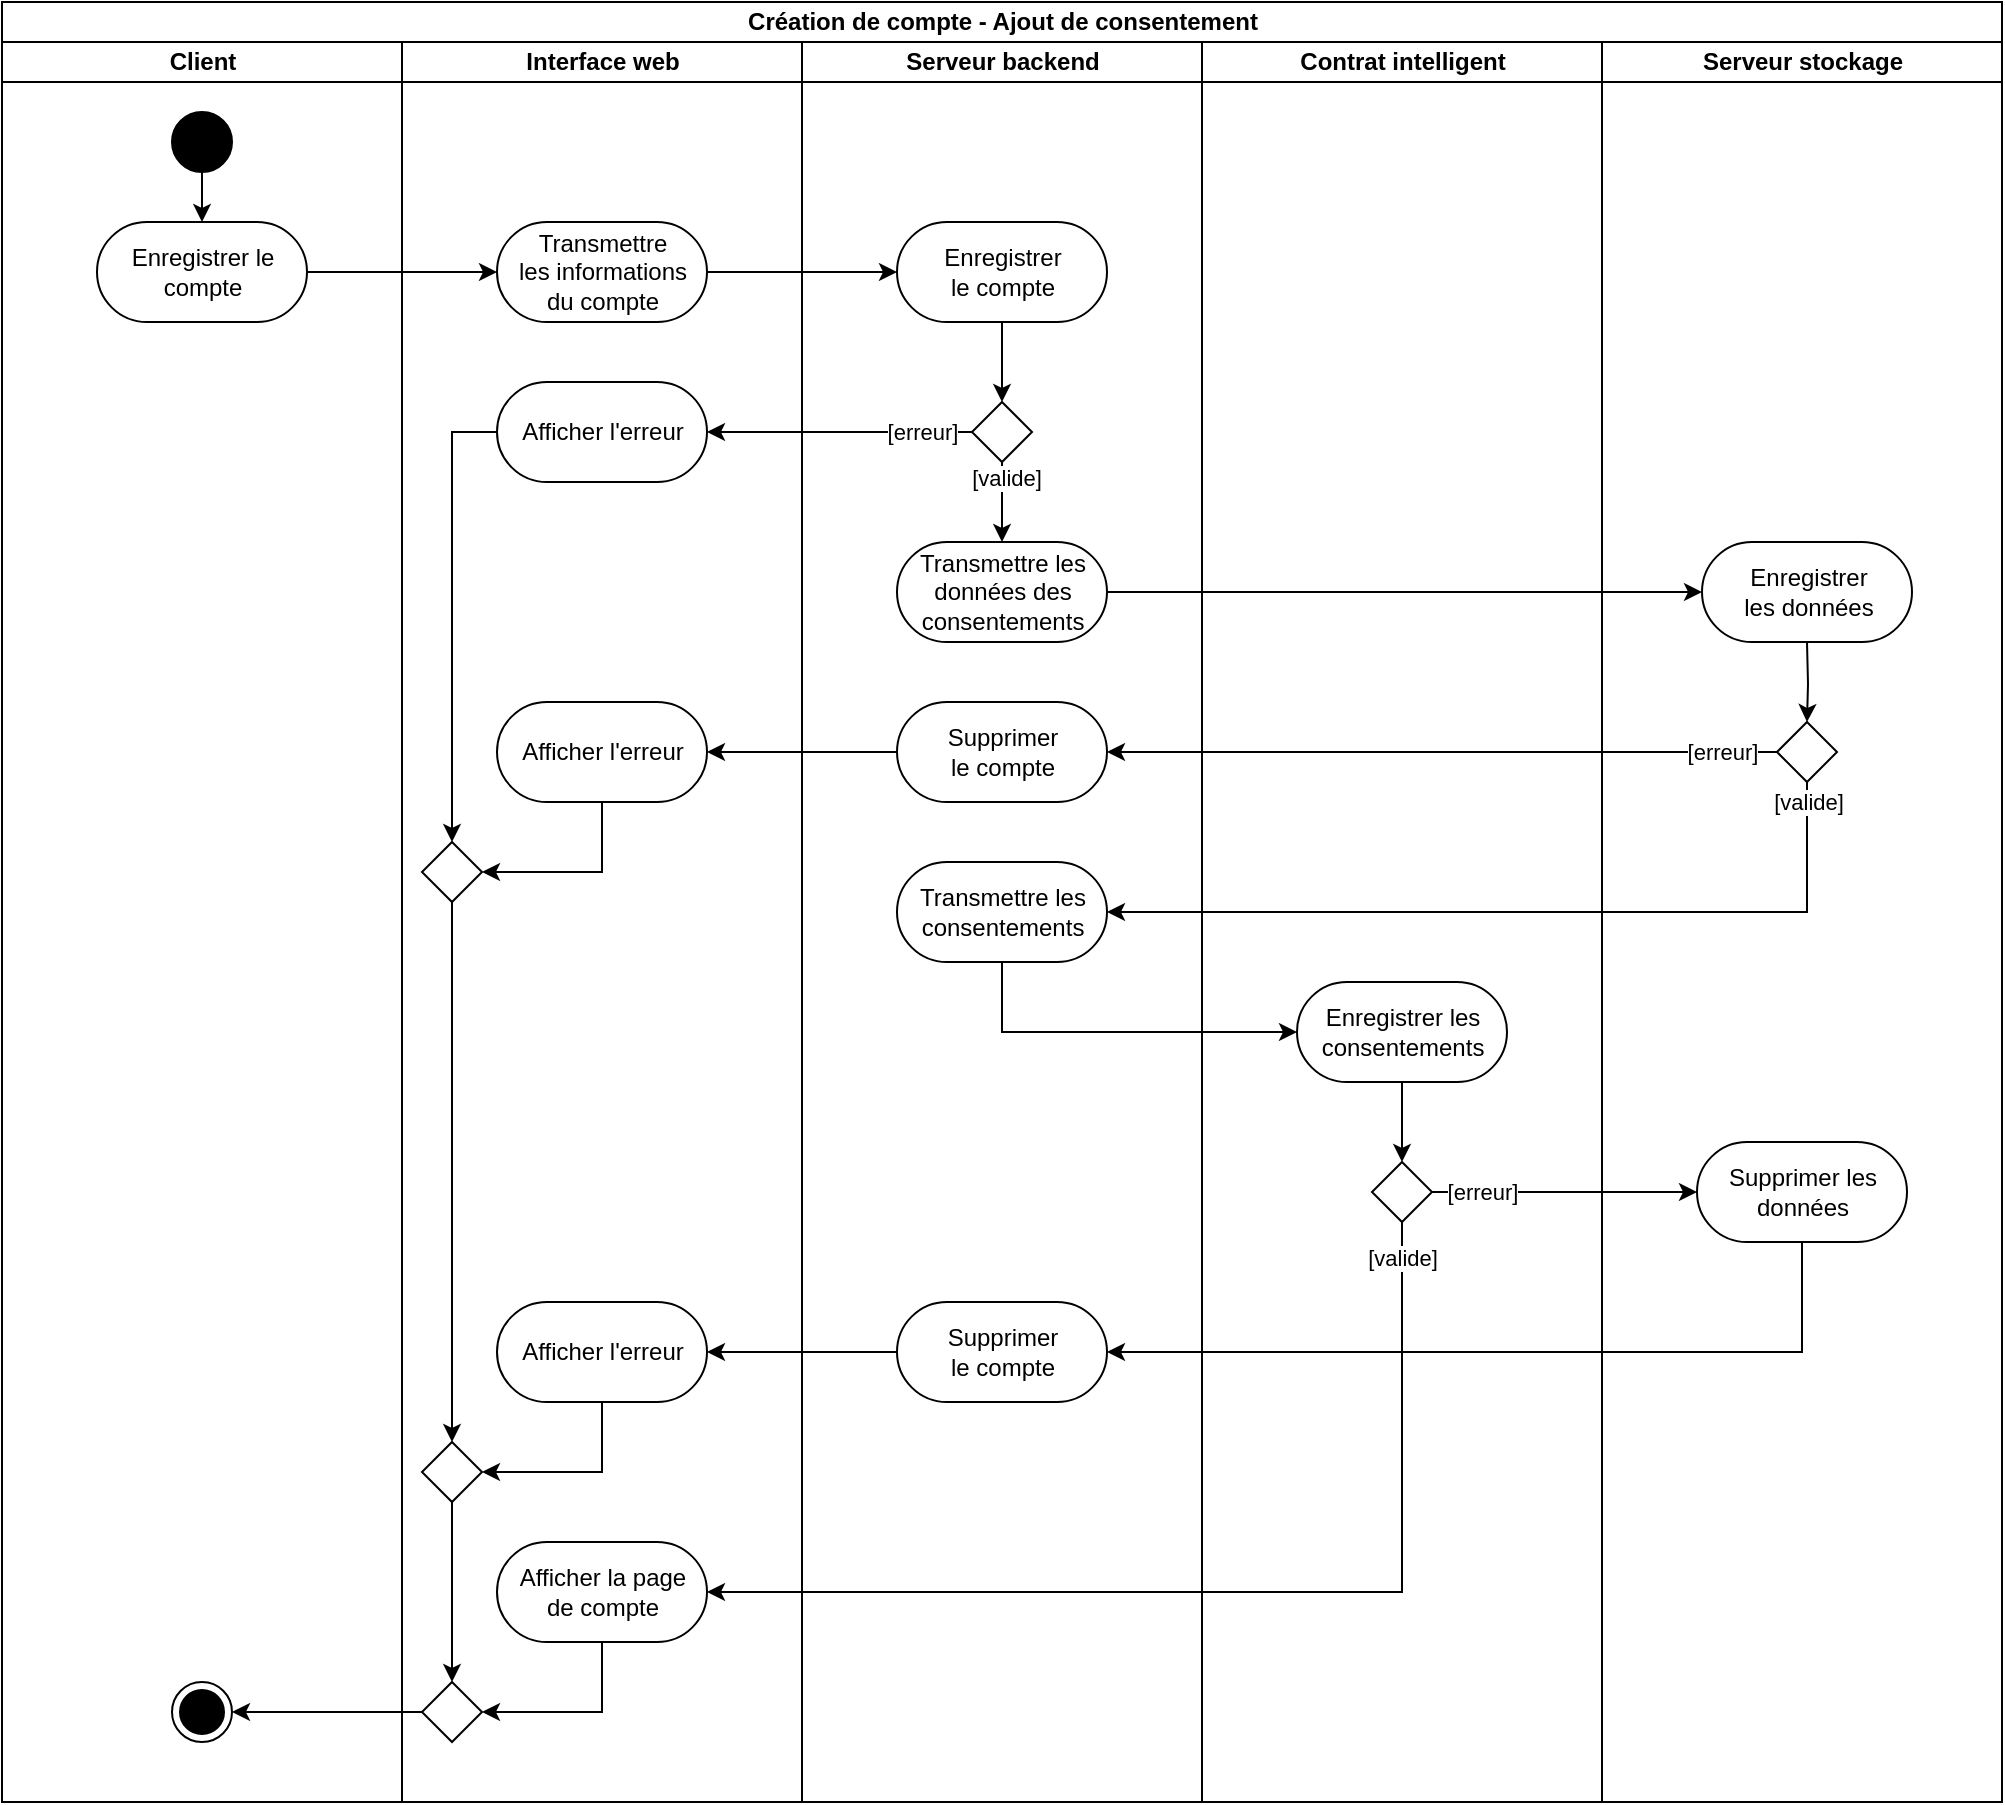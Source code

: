 <mxfile version="20.5.3" type="device"><diagram id="prtHgNgQTEPvFCAcTncT" name="Page-1"><mxGraphModel dx="1514" dy="1389" grid="1" gridSize="10" guides="1" tooltips="1" connect="1" arrows="1" fold="1" page="1" pageScale="1" pageWidth="827" pageHeight="1169" math="0" shadow="0"><root><mxCell id="0"/><mxCell id="1" parent="0"/><mxCell id="gqCPRbg1ySOSwZBqwjCc-161" value="Création de compte - Ajout de consentement" style="swimlane;html=1;childLayout=stackLayout;resizeParent=1;resizeParentMax=0;horizontal=1;startSize=20;horizontalStack=1;" parent="1" vertex="1"><mxGeometry x="40" y="500" width="1000" height="900" as="geometry"/></mxCell><mxCell id="gqCPRbg1ySOSwZBqwjCc-162" value="&lt;div&gt;Client&lt;/div&gt;" style="swimlane;html=1;startSize=20;horizontal=1;" parent="gqCPRbg1ySOSwZBqwjCc-161" vertex="1"><mxGeometry y="20" width="200" height="880" as="geometry"/></mxCell><mxCell id="gqCPRbg1ySOSwZBqwjCc-191" style="edgeStyle=orthogonalEdgeStyle;rounded=0;orthogonalLoop=1;jettySize=auto;html=1;" parent="gqCPRbg1ySOSwZBqwjCc-162" source="gqCPRbg1ySOSwZBqwjCc-189" target="gqCPRbg1ySOSwZBqwjCc-190" edge="1"><mxGeometry relative="1" as="geometry"/></mxCell><mxCell id="gqCPRbg1ySOSwZBqwjCc-189" value="" style="ellipse;fillColor=strokeColor;" parent="gqCPRbg1ySOSwZBqwjCc-162" vertex="1"><mxGeometry x="85" y="35" width="30" height="30" as="geometry"/></mxCell><mxCell id="gqCPRbg1ySOSwZBqwjCc-190" value="Enregistrer le&lt;br&gt;compte" style="html=1;dashed=0;whitespace=wrap;shape=mxgraph.dfd.start" parent="gqCPRbg1ySOSwZBqwjCc-162" vertex="1"><mxGeometry x="47.5" y="90" width="105" height="50" as="geometry"/></mxCell><mxCell id="gqCPRbg1ySOSwZBqwjCc-213" value="" style="ellipse;html=1;shape=endState;fillColor=strokeColor;" parent="gqCPRbg1ySOSwZBqwjCc-162" vertex="1"><mxGeometry x="85" y="820" width="30" height="30" as="geometry"/></mxCell><mxCell id="gqCPRbg1ySOSwZBqwjCc-171" value="&lt;div&gt;Interface web&lt;/div&gt;" style="swimlane;html=1;startSize=20;horizontal=1;" parent="gqCPRbg1ySOSwZBqwjCc-161" vertex="1"><mxGeometry x="200" y="20" width="200" height="880" as="geometry"/></mxCell><mxCell id="gqCPRbg1ySOSwZBqwjCc-192" value="Transmettre&lt;br&gt;les informations &lt;br&gt;&lt;div&gt;du compte&lt;/div&gt;" style="html=1;dashed=0;whitespace=wrap;shape=mxgraph.dfd.start" parent="gqCPRbg1ySOSwZBqwjCc-171" vertex="1"><mxGeometry x="47.5" y="90" width="105" height="50" as="geometry"/></mxCell><mxCell id="VRyKBLCJ9ZqMblfWQvL1-20" style="edgeStyle=orthogonalEdgeStyle;rounded=0;orthogonalLoop=1;jettySize=auto;html=1;entryX=0.5;entryY=0;entryDx=0;entryDy=0;" parent="gqCPRbg1ySOSwZBqwjCc-171" source="VRyKBLCJ9ZqMblfWQvL1-9" target="VRyKBLCJ9ZqMblfWQvL1-17" edge="1"><mxGeometry relative="1" as="geometry"/></mxCell><mxCell id="VRyKBLCJ9ZqMblfWQvL1-9" value="Afficher l'erreur" style="html=1;dashed=0;whitespace=wrap;shape=mxgraph.dfd.start" parent="gqCPRbg1ySOSwZBqwjCc-171" vertex="1"><mxGeometry x="47.5" y="170" width="105" height="50" as="geometry"/></mxCell><mxCell id="VRyKBLCJ9ZqMblfWQvL1-68" style="edgeStyle=orthogonalEdgeStyle;rounded=0;orthogonalLoop=1;jettySize=auto;html=1;entryX=0.5;entryY=0;entryDx=0;entryDy=0;" parent="gqCPRbg1ySOSwZBqwjCc-171" source="VRyKBLCJ9ZqMblfWQvL1-17" target="VRyKBLCJ9ZqMblfWQvL1-67" edge="1"><mxGeometry relative="1" as="geometry"/></mxCell><mxCell id="VRyKBLCJ9ZqMblfWQvL1-17" value="" style="rhombus;" parent="gqCPRbg1ySOSwZBqwjCc-171" vertex="1"><mxGeometry x="10" y="400" width="30" height="30" as="geometry"/></mxCell><mxCell id="VRyKBLCJ9ZqMblfWQvL1-63" style="edgeStyle=orthogonalEdgeStyle;rounded=0;orthogonalLoop=1;jettySize=auto;html=1;entryX=1;entryY=0.5;entryDx=0;entryDy=0;" parent="gqCPRbg1ySOSwZBqwjCc-171" source="VRyKBLCJ9ZqMblfWQvL1-23" target="VRyKBLCJ9ZqMblfWQvL1-17" edge="1"><mxGeometry relative="1" as="geometry"><Array as="points"><mxPoint x="100" y="415"/></Array></mxGeometry></mxCell><mxCell id="VRyKBLCJ9ZqMblfWQvL1-23" value="Afficher l'erreur" style="html=1;dashed=0;whitespace=wrap;shape=mxgraph.dfd.start" parent="gqCPRbg1ySOSwZBqwjCc-171" vertex="1"><mxGeometry x="47.5" y="330" width="105" height="50" as="geometry"/></mxCell><mxCell id="2dwwMPBNpz7O7Alznm1B-15" style="edgeStyle=orthogonalEdgeStyle;rounded=0;orthogonalLoop=1;jettySize=auto;html=1;entryX=1;entryY=0.5;entryDx=0;entryDy=0;" edge="1" parent="gqCPRbg1ySOSwZBqwjCc-171" source="gqCPRbg1ySOSwZBqwjCc-212" target="VRyKBLCJ9ZqMblfWQvL1-47"><mxGeometry relative="1" as="geometry"><Array as="points"><mxPoint x="100" y="835"/></Array></mxGeometry></mxCell><mxCell id="gqCPRbg1ySOSwZBqwjCc-212" value="Afficher la page &lt;br&gt;de compte" style="html=1;dashed=0;whitespace=wrap;shape=mxgraph.dfd.start" parent="gqCPRbg1ySOSwZBqwjCc-171" vertex="1"><mxGeometry x="47.5" y="750" width="105" height="50" as="geometry"/></mxCell><mxCell id="2dwwMPBNpz7O7Alznm1B-13" style="edgeStyle=orthogonalEdgeStyle;rounded=0;orthogonalLoop=1;jettySize=auto;html=1;entryX=1;entryY=0.5;entryDx=0;entryDy=0;" edge="1" parent="gqCPRbg1ySOSwZBqwjCc-171" source="VRyKBLCJ9ZqMblfWQvL1-48" target="VRyKBLCJ9ZqMblfWQvL1-67"><mxGeometry relative="1" as="geometry"><Array as="points"><mxPoint x="100" y="715"/></Array></mxGeometry></mxCell><mxCell id="VRyKBLCJ9ZqMblfWQvL1-48" value="Afficher l'erreur" style="html=1;dashed=0;whitespace=wrap;shape=mxgraph.dfd.start" parent="gqCPRbg1ySOSwZBqwjCc-171" vertex="1"><mxGeometry x="47.5" y="630" width="105" height="50" as="geometry"/></mxCell><mxCell id="VRyKBLCJ9ZqMblfWQvL1-47" value="" style="rhombus;" parent="gqCPRbg1ySOSwZBqwjCc-171" vertex="1"><mxGeometry x="10" y="820" width="30" height="30" as="geometry"/></mxCell><mxCell id="2dwwMPBNpz7O7Alznm1B-16" style="edgeStyle=orthogonalEdgeStyle;rounded=0;orthogonalLoop=1;jettySize=auto;html=1;entryX=0.5;entryY=0;entryDx=0;entryDy=0;" edge="1" parent="gqCPRbg1ySOSwZBqwjCc-171" source="VRyKBLCJ9ZqMblfWQvL1-67" target="VRyKBLCJ9ZqMblfWQvL1-47"><mxGeometry relative="1" as="geometry"/></mxCell><mxCell id="VRyKBLCJ9ZqMblfWQvL1-67" value="" style="rhombus;" parent="gqCPRbg1ySOSwZBqwjCc-171" vertex="1"><mxGeometry x="10" y="700" width="30" height="30" as="geometry"/></mxCell><mxCell id="gqCPRbg1ySOSwZBqwjCc-181" value="&lt;div&gt;Serveur backend&lt;br&gt;&lt;/div&gt;" style="swimlane;html=1;startSize=20;horizontal=1;" parent="gqCPRbg1ySOSwZBqwjCc-161" vertex="1"><mxGeometry x="400" y="20" width="200" height="880" as="geometry"/></mxCell><mxCell id="VRyKBLCJ9ZqMblfWQvL1-6" style="edgeStyle=orthogonalEdgeStyle;rounded=0;orthogonalLoop=1;jettySize=auto;html=1;entryX=0.5;entryY=0;entryDx=0;entryDy=0;" parent="gqCPRbg1ySOSwZBqwjCc-181" source="gqCPRbg1ySOSwZBqwjCc-194" target="VRyKBLCJ9ZqMblfWQvL1-5" edge="1"><mxGeometry relative="1" as="geometry"/></mxCell><mxCell id="gqCPRbg1ySOSwZBqwjCc-194" value="Enregistrer &lt;br&gt;le compte " style="html=1;dashed=0;whitespace=wrap;shape=mxgraph.dfd.start" parent="gqCPRbg1ySOSwZBqwjCc-181" vertex="1"><mxGeometry x="47.5" y="90" width="105" height="50" as="geometry"/></mxCell><mxCell id="gqCPRbg1ySOSwZBqwjCc-196" value="Transmettre les &lt;br&gt;données des &lt;br&gt;consentements" style="html=1;dashed=0;whitespace=wrap;shape=mxgraph.dfd.start" parent="gqCPRbg1ySOSwZBqwjCc-181" vertex="1"><mxGeometry x="47.5" y="250" width="105" height="50" as="geometry"/></mxCell><mxCell id="VRyKBLCJ9ZqMblfWQvL1-7" style="edgeStyle=orthogonalEdgeStyle;rounded=0;orthogonalLoop=1;jettySize=auto;html=1;entryX=0.5;entryY=0.5;entryDx=0;entryDy=-25;entryPerimeter=0;" parent="gqCPRbg1ySOSwZBqwjCc-181" source="VRyKBLCJ9ZqMblfWQvL1-5" target="gqCPRbg1ySOSwZBqwjCc-196" edge="1"><mxGeometry relative="1" as="geometry"><Array as="points"><mxPoint x="100" y="220"/><mxPoint x="100" y="220"/></Array></mxGeometry></mxCell><mxCell id="VRyKBLCJ9ZqMblfWQvL1-5" value="" style="rhombus;" parent="gqCPRbg1ySOSwZBqwjCc-181" vertex="1"><mxGeometry x="85" y="180" width="30" height="30" as="geometry"/></mxCell><mxCell id="gqCPRbg1ySOSwZBqwjCc-211" value="Supprimer&lt;br&gt;le compte" style="html=1;dashed=0;whitespace=wrap;shape=mxgraph.dfd.start" parent="gqCPRbg1ySOSwZBqwjCc-181" vertex="1"><mxGeometry x="47.5" y="330" width="105" height="50" as="geometry"/></mxCell><mxCell id="VRyKBLCJ9ZqMblfWQvL1-29" value="&lt;div&gt;Transmettre les&lt;/div&gt;&lt;div&gt;consentements&lt;br&gt;&lt;/div&gt;" style="html=1;dashed=0;whitespace=wrap;shape=mxgraph.dfd.start" parent="gqCPRbg1ySOSwZBqwjCc-181" vertex="1"><mxGeometry x="47.5" y="410" width="105" height="50" as="geometry"/></mxCell><mxCell id="VRyKBLCJ9ZqMblfWQvL1-45" value="Supprimer&lt;br&gt;le compte" style="html=1;dashed=0;whitespace=wrap;shape=mxgraph.dfd.start" parent="gqCPRbg1ySOSwZBqwjCc-181" vertex="1"><mxGeometry x="47.5" y="630" width="105" height="50" as="geometry"/></mxCell><mxCell id="2dwwMPBNpz7O7Alznm1B-2" value="[valide]" style="edgeLabel;html=1;align=center;verticalAlign=middle;resizable=0;points=[];" vertex="1" connectable="0" parent="gqCPRbg1ySOSwZBqwjCc-181"><mxGeometry x="109.998" y="220" as="geometry"><mxPoint x="-8" y="-2" as="offset"/></mxGeometry></mxCell><mxCell id="gqCPRbg1ySOSwZBqwjCc-193" style="edgeStyle=orthogonalEdgeStyle;rounded=0;orthogonalLoop=1;jettySize=auto;html=1;" parent="gqCPRbg1ySOSwZBqwjCc-161" source="gqCPRbg1ySOSwZBqwjCc-190" target="gqCPRbg1ySOSwZBqwjCc-192" edge="1"><mxGeometry relative="1" as="geometry"/></mxCell><mxCell id="gqCPRbg1ySOSwZBqwjCc-195" style="edgeStyle=orthogonalEdgeStyle;rounded=0;orthogonalLoop=1;jettySize=auto;html=1;entryX=0;entryY=0.5;entryDx=0;entryDy=0;entryPerimeter=0;" parent="gqCPRbg1ySOSwZBqwjCc-161" source="gqCPRbg1ySOSwZBqwjCc-192" target="gqCPRbg1ySOSwZBqwjCc-194" edge="1"><mxGeometry relative="1" as="geometry"/></mxCell><mxCell id="gqCPRbg1ySOSwZBqwjCc-187" value="&lt;div&gt;Contrat intelligent&lt;/div&gt;" style="swimlane;html=1;startSize=20;horizontal=1;" parent="gqCPRbg1ySOSwZBqwjCc-161" vertex="1"><mxGeometry x="600" y="20" width="200" height="880" as="geometry"/></mxCell><mxCell id="gqCPRbg1ySOSwZBqwjCc-232" value="Enregistrer les&lt;br&gt;consentements" style="html=1;dashed=0;whitespace=wrap;shape=mxgraph.dfd.start" parent="gqCPRbg1ySOSwZBqwjCc-187" vertex="1"><mxGeometry x="47.5" y="470" width="105" height="50" as="geometry"/></mxCell><mxCell id="VRyKBLCJ9ZqMblfWQvL1-36" value="" style="rhombus;" parent="gqCPRbg1ySOSwZBqwjCc-187" vertex="1"><mxGeometry x="85" y="560" width="30" height="30" as="geometry"/></mxCell><mxCell id="VRyKBLCJ9ZqMblfWQvL1-38" style="edgeStyle=orthogonalEdgeStyle;rounded=0;orthogonalLoop=1;jettySize=auto;html=1;entryX=0.5;entryY=0;entryDx=0;entryDy=0;" parent="gqCPRbg1ySOSwZBqwjCc-187" source="gqCPRbg1ySOSwZBqwjCc-232" target="VRyKBLCJ9ZqMblfWQvL1-36" edge="1"><mxGeometry relative="1" as="geometry"/></mxCell><mxCell id="VRyKBLCJ9ZqMblfWQvL1-19" style="edgeStyle=orthogonalEdgeStyle;rounded=0;orthogonalLoop=1;jettySize=auto;html=1;entryX=1;entryY=0.5;entryDx=0;entryDy=0;entryPerimeter=0;" parent="gqCPRbg1ySOSwZBqwjCc-161" source="VRyKBLCJ9ZqMblfWQvL1-5" target="VRyKBLCJ9ZqMblfWQvL1-9" edge="1"><mxGeometry relative="1" as="geometry"/></mxCell><mxCell id="2dwwMPBNpz7O7Alznm1B-1" value="[erreur]" style="edgeLabel;html=1;align=center;verticalAlign=middle;resizable=0;points=[];" vertex="1" connectable="0" parent="VRyKBLCJ9ZqMblfWQvL1-19"><mxGeometry x="-0.625" relative="1" as="geometry"><mxPoint as="offset"/></mxGeometry></mxCell><mxCell id="VRyKBLCJ9ZqMblfWQvL1-30" style="edgeStyle=orthogonalEdgeStyle;rounded=0;orthogonalLoop=1;jettySize=auto;html=1;entryX=0;entryY=0.5;entryDx=0;entryDy=0;entryPerimeter=0;" parent="gqCPRbg1ySOSwZBqwjCc-161" source="gqCPRbg1ySOSwZBqwjCc-196" target="VRyKBLCJ9ZqMblfWQvL1-33" edge="1"><mxGeometry relative="1" as="geometry"><mxPoint x="647.5" y="295" as="targetPoint"/></mxGeometry></mxCell><mxCell id="VRyKBLCJ9ZqMblfWQvL1-32" style="edgeStyle=orthogonalEdgeStyle;rounded=0;orthogonalLoop=1;jettySize=auto;html=1;entryX=1;entryY=0.5;entryDx=0;entryDy=0;entryPerimeter=0;" parent="gqCPRbg1ySOSwZBqwjCc-161" source="VRyKBLCJ9ZqMblfWQvL1-13" target="gqCPRbg1ySOSwZBqwjCc-211" edge="1"><mxGeometry relative="1" as="geometry"/></mxCell><mxCell id="2dwwMPBNpz7O7Alznm1B-3" value="[erreur]" style="edgeLabel;html=1;align=center;verticalAlign=middle;resizable=0;points=[];" vertex="1" connectable="0" parent="VRyKBLCJ9ZqMblfWQvL1-32"><mxGeometry x="-0.797" y="1" relative="1" as="geometry"><mxPoint x="6" y="-1" as="offset"/></mxGeometry></mxCell><mxCell id="VRyKBLCJ9ZqMblfWQvL1-16" style="edgeStyle=orthogonalEdgeStyle;rounded=0;orthogonalLoop=1;jettySize=auto;html=1;entryX=1;entryY=0.5;entryDx=0;entryDy=0;entryPerimeter=0;" parent="gqCPRbg1ySOSwZBqwjCc-161" source="VRyKBLCJ9ZqMblfWQvL1-13" target="VRyKBLCJ9ZqMblfWQvL1-29" edge="1"><mxGeometry relative="1" as="geometry"><mxPoint x="700" y="440" as="targetPoint"/><Array as="points"><mxPoint x="903" y="455"/></Array></mxGeometry></mxCell><mxCell id="VRyKBLCJ9ZqMblfWQvL1-35" style="edgeStyle=orthogonalEdgeStyle;rounded=0;orthogonalLoop=1;jettySize=auto;html=1;" parent="gqCPRbg1ySOSwZBqwjCc-161" source="VRyKBLCJ9ZqMblfWQvL1-29" target="gqCPRbg1ySOSwZBqwjCc-232" edge="1"><mxGeometry relative="1" as="geometry"><mxPoint x="850" y="515" as="targetPoint"/><Array as="points"><mxPoint x="500" y="515"/></Array></mxGeometry></mxCell><mxCell id="VRyKBLCJ9ZqMblfWQvL1-39" style="edgeStyle=orthogonalEdgeStyle;rounded=0;orthogonalLoop=1;jettySize=auto;html=1;entryX=1;entryY=0.5;entryDx=0;entryDy=0;entryPerimeter=0;" parent="gqCPRbg1ySOSwZBqwjCc-161" source="gqCPRbg1ySOSwZBqwjCc-211" target="VRyKBLCJ9ZqMblfWQvL1-23" edge="1"><mxGeometry relative="1" as="geometry"/></mxCell><mxCell id="VRyKBLCJ9ZqMblfWQvL1-42" style="edgeStyle=orthogonalEdgeStyle;rounded=0;orthogonalLoop=1;jettySize=auto;html=1;entryX=0;entryY=0.5;entryDx=0;entryDy=0;entryPerimeter=0;" parent="gqCPRbg1ySOSwZBqwjCc-161" source="VRyKBLCJ9ZqMblfWQvL1-36" target="VRyKBLCJ9ZqMblfWQvL1-41" edge="1"><mxGeometry relative="1" as="geometry"/></mxCell><mxCell id="2dwwMPBNpz7O7Alznm1B-9" value="[erreur]" style="edgeLabel;html=1;align=center;verticalAlign=middle;resizable=0;points=[];" vertex="1" connectable="0" parent="VRyKBLCJ9ZqMblfWQvL1-42"><mxGeometry x="-0.742" relative="1" as="geometry"><mxPoint x="8" as="offset"/></mxGeometry></mxCell><mxCell id="VRyKBLCJ9ZqMblfWQvL1-43" style="edgeStyle=orthogonalEdgeStyle;rounded=0;orthogonalLoop=1;jettySize=auto;html=1;entryX=1;entryY=0.5;entryDx=0;entryDy=0;entryPerimeter=0;" parent="gqCPRbg1ySOSwZBqwjCc-161" source="VRyKBLCJ9ZqMblfWQvL1-36" target="gqCPRbg1ySOSwZBqwjCc-212" edge="1"><mxGeometry relative="1" as="geometry"><Array as="points"><mxPoint x="700" y="795"/></Array></mxGeometry></mxCell><mxCell id="2dwwMPBNpz7O7Alznm1B-8" value="&lt;div&gt;[valide]&lt;/div&gt;" style="edgeLabel;html=1;align=center;verticalAlign=middle;resizable=0;points=[];" vertex="1" connectable="0" parent="VRyKBLCJ9ZqMblfWQvL1-43"><mxGeometry x="-0.839" relative="1" as="geometry"><mxPoint y="-25" as="offset"/></mxGeometry></mxCell><mxCell id="VRyKBLCJ9ZqMblfWQvL1-46" style="edgeStyle=orthogonalEdgeStyle;rounded=0;orthogonalLoop=1;jettySize=auto;html=1;entryX=1;entryY=0.5;entryDx=0;entryDy=0;entryPerimeter=0;" parent="gqCPRbg1ySOSwZBqwjCc-161" source="VRyKBLCJ9ZqMblfWQvL1-41" target="VRyKBLCJ9ZqMblfWQvL1-45" edge="1"><mxGeometry relative="1" as="geometry"><Array as="points"><mxPoint x="900" y="675"/></Array></mxGeometry></mxCell><mxCell id="VRyKBLCJ9ZqMblfWQvL1-49" style="edgeStyle=orthogonalEdgeStyle;rounded=0;orthogonalLoop=1;jettySize=auto;html=1;" parent="gqCPRbg1ySOSwZBqwjCc-161" source="VRyKBLCJ9ZqMblfWQvL1-45" target="VRyKBLCJ9ZqMblfWQvL1-48" edge="1"><mxGeometry relative="1" as="geometry"/></mxCell><mxCell id="2dwwMPBNpz7O7Alznm1B-17" style="edgeStyle=orthogonalEdgeStyle;rounded=0;orthogonalLoop=1;jettySize=auto;html=1;entryX=1;entryY=0.5;entryDx=0;entryDy=0;" edge="1" parent="gqCPRbg1ySOSwZBqwjCc-161" source="VRyKBLCJ9ZqMblfWQvL1-47" target="gqCPRbg1ySOSwZBqwjCc-213"><mxGeometry relative="1" as="geometry"/></mxCell><mxCell id="gqCPRbg1ySOSwZBqwjCc-188" value="Serveur stockage" style="swimlane;html=1;startSize=20;horizontal=1;" parent="gqCPRbg1ySOSwZBqwjCc-161" vertex="1"><mxGeometry x="800" y="20" width="200" height="880" as="geometry"/></mxCell><mxCell id="VRyKBLCJ9ZqMblfWQvL1-14" style="edgeStyle=orthogonalEdgeStyle;rounded=0;orthogonalLoop=1;jettySize=auto;html=1;entryX=0.5;entryY=0;entryDx=0;entryDy=0;" parent="gqCPRbg1ySOSwZBqwjCc-188" target="VRyKBLCJ9ZqMblfWQvL1-13" edge="1"><mxGeometry relative="1" as="geometry"><mxPoint x="102.5" y="300" as="sourcePoint"/></mxGeometry></mxCell><mxCell id="VRyKBLCJ9ZqMblfWQvL1-13" value="" style="rhombus;" parent="gqCPRbg1ySOSwZBqwjCc-188" vertex="1"><mxGeometry x="87.5" y="340" width="30" height="30" as="geometry"/></mxCell><mxCell id="VRyKBLCJ9ZqMblfWQvL1-33" value="Enregistrer&lt;br&gt;les données" style="html=1;dashed=0;whitespace=wrap;shape=mxgraph.dfd.start" parent="gqCPRbg1ySOSwZBqwjCc-188" vertex="1"><mxGeometry x="50" y="250" width="105" height="50" as="geometry"/></mxCell><mxCell id="VRyKBLCJ9ZqMblfWQvL1-41" value="Supprimer les&lt;br&gt;données" style="html=1;dashed=0;whitespace=wrap;shape=mxgraph.dfd.start" parent="gqCPRbg1ySOSwZBqwjCc-188" vertex="1"><mxGeometry x="47.5" y="550" width="105" height="50" as="geometry"/></mxCell><mxCell id="2dwwMPBNpz7O7Alznm1B-4" value="[valide]" style="edgeLabel;html=1;align=center;verticalAlign=middle;resizable=0;points=[];" vertex="1" connectable="0" parent="gqCPRbg1ySOSwZBqwjCc-188"><mxGeometry x="102.5" y="380" as="geometry"/></mxCell></root></mxGraphModel></diagram></mxfile>